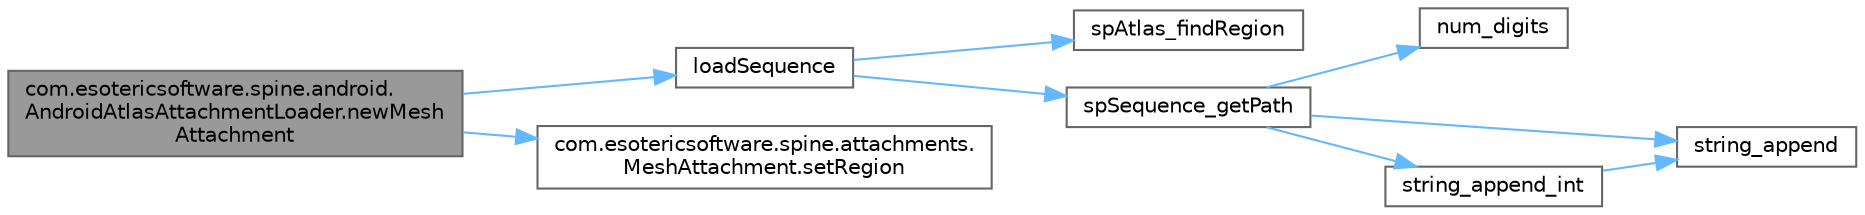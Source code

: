 digraph "com.esotericsoftware.spine.android.AndroidAtlasAttachmentLoader.newMeshAttachment"
{
 // LATEX_PDF_SIZE
  bgcolor="transparent";
  edge [fontname=Helvetica,fontsize=10,labelfontname=Helvetica,labelfontsize=10];
  node [fontname=Helvetica,fontsize=10,shape=box,height=0.2,width=0.4];
  rankdir="LR";
  Node1 [id="Node000001",label="com.esotericsoftware.spine.android.\lAndroidAtlasAttachmentLoader.newMesh\lAttachment",height=0.2,width=0.4,color="gray40", fillcolor="grey60", style="filled", fontcolor="black",tooltip=" "];
  Node1 -> Node2 [id="edge9_Node000001_Node000002",color="steelblue1",style="solid",tooltip=" "];
  Node2 [id="Node000002",label="loadSequence",height=0.2,width=0.4,color="grey40", fillcolor="white", style="filled",URL="$_atlas_attachment_loader_8c.html#a582bb9cc3a8caac610f7b3aeeb981072",tooltip=" "];
  Node2 -> Node3 [id="edge10_Node000002_Node000003",color="steelblue1",style="solid",tooltip=" "];
  Node3 [id="Node000003",label="spAtlas_findRegion",height=0.2,width=0.4,color="grey40", fillcolor="white", style="filled",URL="$_atlas_8c.html#a82bba777375818ce281bb72ad1314359",tooltip=" "];
  Node2 -> Node4 [id="edge11_Node000002_Node000004",color="steelblue1",style="solid",tooltip=" "];
  Node4 [id="Node000004",label="spSequence_getPath",height=0.2,width=0.4,color="grey40", fillcolor="white", style="filled",URL="$_sequence_8c.html#ae567d655a9794119e67e1b46886071e4",tooltip=" "];
  Node4 -> Node5 [id="edge12_Node000004_Node000005",color="steelblue1",style="solid",tooltip=" "];
  Node5 [id="Node000005",label="num_digits",height=0.2,width=0.4,color="grey40", fillcolor="white", style="filled",URL="$_sequence_8c.html#aa16e8c03d098498ad9c8839cf2c48044",tooltip=" "];
  Node4 -> Node6 [id="edge13_Node000004_Node000006",color="steelblue1",style="solid",tooltip=" "];
  Node6 [id="Node000006",label="string_append",height=0.2,width=0.4,color="grey40", fillcolor="white", style="filled",URL="$_sequence_8c.html#af25c837e1d446d033009c154a2bb94f2",tooltip=" "];
  Node4 -> Node7 [id="edge14_Node000004_Node000007",color="steelblue1",style="solid",tooltip=" "];
  Node7 [id="Node000007",label="string_append_int",height=0.2,width=0.4,color="grey40", fillcolor="white", style="filled",URL="$_sequence_8c.html#a88fa23434e65603e4a8468888e14f2e7",tooltip=" "];
  Node7 -> Node6 [id="edge15_Node000007_Node000006",color="steelblue1",style="solid",tooltip=" "];
  Node1 -> Node8 [id="edge16_Node000001_Node000008",color="steelblue1",style="solid",tooltip=" "];
  Node8 [id="Node000008",label="com.esotericsoftware.spine.attachments.\lMeshAttachment.setRegion",height=0.2,width=0.4,color="grey40", fillcolor="white", style="filled",URL="$classcom_1_1esotericsoftware_1_1spine_1_1attachments_1_1_mesh_attachment.html#afa9effdad29de7d91ca742eb74c9b2b0",tooltip=" "];
}
